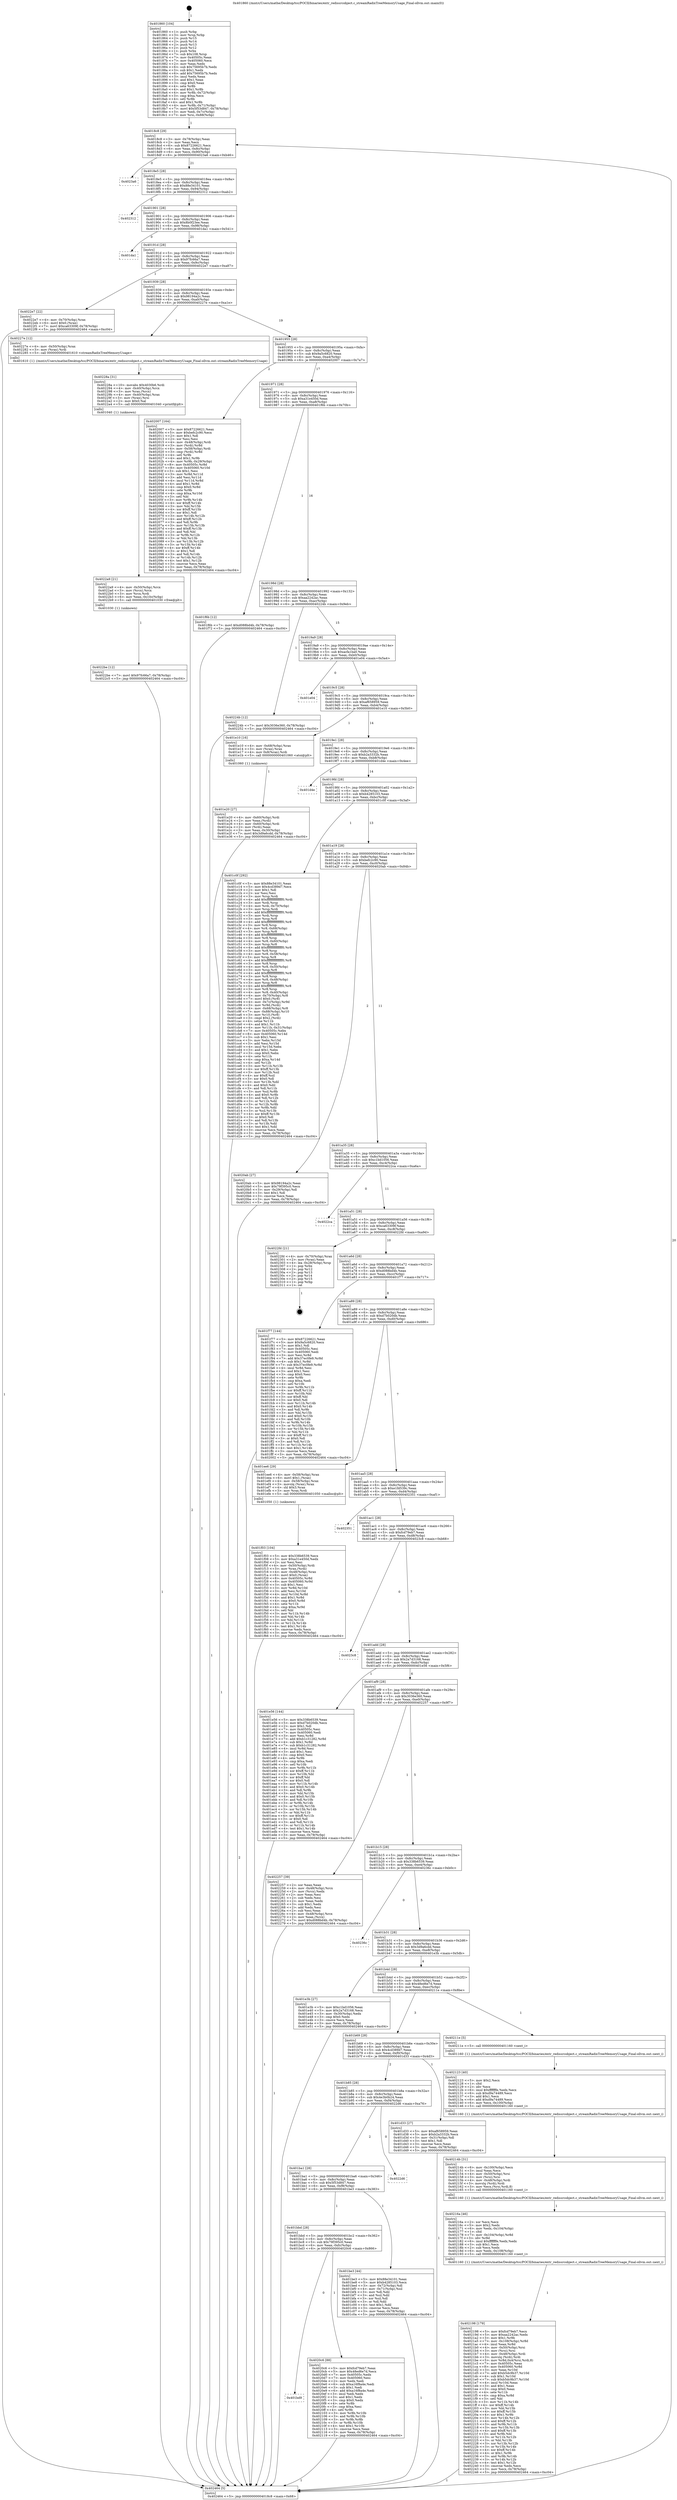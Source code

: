 digraph "0x401860" {
  label = "0x401860 (/mnt/c/Users/mathe/Desktop/tcc/POCII/binaries/extr_redissrcobject.c_streamRadixTreeMemoryUsage_Final-ollvm.out::main(0))"
  labelloc = "t"
  node[shape=record]

  Entry [label="",width=0.3,height=0.3,shape=circle,fillcolor=black,style=filled]
  "0x4018c8" [label="{
     0x4018c8 [29]\l
     | [instrs]\l
     &nbsp;&nbsp;0x4018c8 \<+3\>: mov -0x78(%rbp),%eax\l
     &nbsp;&nbsp;0x4018cb \<+2\>: mov %eax,%ecx\l
     &nbsp;&nbsp;0x4018cd \<+6\>: sub $0x87226621,%ecx\l
     &nbsp;&nbsp;0x4018d3 \<+6\>: mov %eax,-0x8c(%rbp)\l
     &nbsp;&nbsp;0x4018d9 \<+6\>: mov %ecx,-0x90(%rbp)\l
     &nbsp;&nbsp;0x4018df \<+6\>: je 00000000004023a6 \<main+0xb46\>\l
  }"]
  "0x4023a6" [label="{
     0x4023a6\l
  }", style=dashed]
  "0x4018e5" [label="{
     0x4018e5 [28]\l
     | [instrs]\l
     &nbsp;&nbsp;0x4018e5 \<+5\>: jmp 00000000004018ea \<main+0x8a\>\l
     &nbsp;&nbsp;0x4018ea \<+6\>: mov -0x8c(%rbp),%eax\l
     &nbsp;&nbsp;0x4018f0 \<+5\>: sub $0x88e34101,%eax\l
     &nbsp;&nbsp;0x4018f5 \<+6\>: mov %eax,-0x94(%rbp)\l
     &nbsp;&nbsp;0x4018fb \<+6\>: je 0000000000402312 \<main+0xab2\>\l
  }"]
  Exit [label="",width=0.3,height=0.3,shape=circle,fillcolor=black,style=filled,peripheries=2]
  "0x402312" [label="{
     0x402312\l
  }", style=dashed]
  "0x401901" [label="{
     0x401901 [28]\l
     | [instrs]\l
     &nbsp;&nbsp;0x401901 \<+5\>: jmp 0000000000401906 \<main+0xa6\>\l
     &nbsp;&nbsp;0x401906 \<+6\>: mov -0x8c(%rbp),%eax\l
     &nbsp;&nbsp;0x40190c \<+5\>: sub $0x8b0f23ee,%eax\l
     &nbsp;&nbsp;0x401911 \<+6\>: mov %eax,-0x98(%rbp)\l
     &nbsp;&nbsp;0x401917 \<+6\>: je 0000000000401da1 \<main+0x541\>\l
  }"]
  "0x4022be" [label="{
     0x4022be [12]\l
     | [instrs]\l
     &nbsp;&nbsp;0x4022be \<+7\>: movl $0x97fc66a7,-0x78(%rbp)\l
     &nbsp;&nbsp;0x4022c5 \<+5\>: jmp 0000000000402464 \<main+0xc04\>\l
  }"]
  "0x401da1" [label="{
     0x401da1\l
  }", style=dashed]
  "0x40191d" [label="{
     0x40191d [28]\l
     | [instrs]\l
     &nbsp;&nbsp;0x40191d \<+5\>: jmp 0000000000401922 \<main+0xc2\>\l
     &nbsp;&nbsp;0x401922 \<+6\>: mov -0x8c(%rbp),%eax\l
     &nbsp;&nbsp;0x401928 \<+5\>: sub $0x97fc66a7,%eax\l
     &nbsp;&nbsp;0x40192d \<+6\>: mov %eax,-0x9c(%rbp)\l
     &nbsp;&nbsp;0x401933 \<+6\>: je 00000000004022e7 \<main+0xa87\>\l
  }"]
  "0x4022a9" [label="{
     0x4022a9 [21]\l
     | [instrs]\l
     &nbsp;&nbsp;0x4022a9 \<+4\>: mov -0x50(%rbp),%rcx\l
     &nbsp;&nbsp;0x4022ad \<+3\>: mov (%rcx),%rcx\l
     &nbsp;&nbsp;0x4022b0 \<+3\>: mov %rcx,%rdi\l
     &nbsp;&nbsp;0x4022b3 \<+6\>: mov %eax,-0x10c(%rbp)\l
     &nbsp;&nbsp;0x4022b9 \<+5\>: call 0000000000401030 \<free@plt\>\l
     | [calls]\l
     &nbsp;&nbsp;0x401030 \{1\} (unknown)\l
  }"]
  "0x4022e7" [label="{
     0x4022e7 [22]\l
     | [instrs]\l
     &nbsp;&nbsp;0x4022e7 \<+4\>: mov -0x70(%rbp),%rax\l
     &nbsp;&nbsp;0x4022eb \<+6\>: movl $0x0,(%rax)\l
     &nbsp;&nbsp;0x4022f1 \<+7\>: movl $0xca63309f,-0x78(%rbp)\l
     &nbsp;&nbsp;0x4022f8 \<+5\>: jmp 0000000000402464 \<main+0xc04\>\l
  }"]
  "0x401939" [label="{
     0x401939 [28]\l
     | [instrs]\l
     &nbsp;&nbsp;0x401939 \<+5\>: jmp 000000000040193e \<main+0xde\>\l
     &nbsp;&nbsp;0x40193e \<+6\>: mov -0x8c(%rbp),%eax\l
     &nbsp;&nbsp;0x401944 \<+5\>: sub $0x98194a2c,%eax\l
     &nbsp;&nbsp;0x401949 \<+6\>: mov %eax,-0xa0(%rbp)\l
     &nbsp;&nbsp;0x40194f \<+6\>: je 000000000040227e \<main+0xa1e\>\l
  }"]
  "0x40228a" [label="{
     0x40228a [31]\l
     | [instrs]\l
     &nbsp;&nbsp;0x40228a \<+10\>: movabs $0x4030b6,%rdi\l
     &nbsp;&nbsp;0x402294 \<+4\>: mov -0x40(%rbp),%rcx\l
     &nbsp;&nbsp;0x402298 \<+3\>: mov %rax,(%rcx)\l
     &nbsp;&nbsp;0x40229b \<+4\>: mov -0x40(%rbp),%rax\l
     &nbsp;&nbsp;0x40229f \<+3\>: mov (%rax),%rsi\l
     &nbsp;&nbsp;0x4022a2 \<+2\>: mov $0x0,%al\l
     &nbsp;&nbsp;0x4022a4 \<+5\>: call 0000000000401040 \<printf@plt\>\l
     | [calls]\l
     &nbsp;&nbsp;0x401040 \{1\} (unknown)\l
  }"]
  "0x40227e" [label="{
     0x40227e [12]\l
     | [instrs]\l
     &nbsp;&nbsp;0x40227e \<+4\>: mov -0x50(%rbp),%rax\l
     &nbsp;&nbsp;0x402282 \<+3\>: mov (%rax),%rdi\l
     &nbsp;&nbsp;0x402285 \<+5\>: call 0000000000401610 \<streamRadixTreeMemoryUsage\>\l
     | [calls]\l
     &nbsp;&nbsp;0x401610 \{1\} (/mnt/c/Users/mathe/Desktop/tcc/POCII/binaries/extr_redissrcobject.c_streamRadixTreeMemoryUsage_Final-ollvm.out::streamRadixTreeMemoryUsage)\l
  }"]
  "0x401955" [label="{
     0x401955 [28]\l
     | [instrs]\l
     &nbsp;&nbsp;0x401955 \<+5\>: jmp 000000000040195a \<main+0xfa\>\l
     &nbsp;&nbsp;0x40195a \<+6\>: mov -0x8c(%rbp),%eax\l
     &nbsp;&nbsp;0x401960 \<+5\>: sub $0x9a5c6820,%eax\l
     &nbsp;&nbsp;0x401965 \<+6\>: mov %eax,-0xa4(%rbp)\l
     &nbsp;&nbsp;0x40196b \<+6\>: je 0000000000402007 \<main+0x7a7\>\l
  }"]
  "0x402198" [label="{
     0x402198 [179]\l
     | [instrs]\l
     &nbsp;&nbsp;0x402198 \<+5\>: mov $0xfcd79eb7,%ecx\l
     &nbsp;&nbsp;0x40219d \<+5\>: mov $0xaa2242ac,%edx\l
     &nbsp;&nbsp;0x4021a2 \<+3\>: mov $0x1,%r9b\l
     &nbsp;&nbsp;0x4021a5 \<+7\>: mov -0x108(%rbp),%r8d\l
     &nbsp;&nbsp;0x4021ac \<+4\>: imul %eax,%r8d\l
     &nbsp;&nbsp;0x4021b0 \<+4\>: mov -0x50(%rbp),%rsi\l
     &nbsp;&nbsp;0x4021b4 \<+3\>: mov (%rsi),%rsi\l
     &nbsp;&nbsp;0x4021b7 \<+4\>: mov -0x48(%rbp),%rdi\l
     &nbsp;&nbsp;0x4021bb \<+3\>: movslq (%rdi),%rdi\l
     &nbsp;&nbsp;0x4021be \<+5\>: mov %r8d,0x4(%rsi,%rdi,8)\l
     &nbsp;&nbsp;0x4021c3 \<+7\>: mov 0x40505c,%eax\l
     &nbsp;&nbsp;0x4021ca \<+8\>: mov 0x405060,%r8d\l
     &nbsp;&nbsp;0x4021d2 \<+3\>: mov %eax,%r10d\l
     &nbsp;&nbsp;0x4021d5 \<+7\>: add $0xb5dc9b37,%r10d\l
     &nbsp;&nbsp;0x4021dc \<+4\>: sub $0x1,%r10d\l
     &nbsp;&nbsp;0x4021e0 \<+7\>: sub $0xb5dc9b37,%r10d\l
     &nbsp;&nbsp;0x4021e7 \<+4\>: imul %r10d,%eax\l
     &nbsp;&nbsp;0x4021eb \<+3\>: and $0x1,%eax\l
     &nbsp;&nbsp;0x4021ee \<+3\>: cmp $0x0,%eax\l
     &nbsp;&nbsp;0x4021f1 \<+4\>: sete %r11b\l
     &nbsp;&nbsp;0x4021f5 \<+4\>: cmp $0xa,%r8d\l
     &nbsp;&nbsp;0x4021f9 \<+3\>: setl %bl\l
     &nbsp;&nbsp;0x4021fc \<+3\>: mov %r11b,%r14b\l
     &nbsp;&nbsp;0x4021ff \<+4\>: xor $0xff,%r14b\l
     &nbsp;&nbsp;0x402203 \<+3\>: mov %bl,%r15b\l
     &nbsp;&nbsp;0x402206 \<+4\>: xor $0xff,%r15b\l
     &nbsp;&nbsp;0x40220a \<+4\>: xor $0x1,%r9b\l
     &nbsp;&nbsp;0x40220e \<+3\>: mov %r14b,%r12b\l
     &nbsp;&nbsp;0x402211 \<+4\>: and $0xff,%r12b\l
     &nbsp;&nbsp;0x402215 \<+3\>: and %r9b,%r11b\l
     &nbsp;&nbsp;0x402218 \<+3\>: mov %r15b,%r13b\l
     &nbsp;&nbsp;0x40221b \<+4\>: and $0xff,%r13b\l
     &nbsp;&nbsp;0x40221f \<+3\>: and %r9b,%bl\l
     &nbsp;&nbsp;0x402222 \<+3\>: or %r11b,%r12b\l
     &nbsp;&nbsp;0x402225 \<+3\>: or %bl,%r13b\l
     &nbsp;&nbsp;0x402228 \<+3\>: xor %r13b,%r12b\l
     &nbsp;&nbsp;0x40222b \<+3\>: or %r15b,%r14b\l
     &nbsp;&nbsp;0x40222e \<+4\>: xor $0xff,%r14b\l
     &nbsp;&nbsp;0x402232 \<+4\>: or $0x1,%r9b\l
     &nbsp;&nbsp;0x402236 \<+3\>: and %r9b,%r14b\l
     &nbsp;&nbsp;0x402239 \<+3\>: or %r14b,%r12b\l
     &nbsp;&nbsp;0x40223c \<+4\>: test $0x1,%r12b\l
     &nbsp;&nbsp;0x402240 \<+3\>: cmovne %edx,%ecx\l
     &nbsp;&nbsp;0x402243 \<+3\>: mov %ecx,-0x78(%rbp)\l
     &nbsp;&nbsp;0x402246 \<+5\>: jmp 0000000000402464 \<main+0xc04\>\l
  }"]
  "0x402007" [label="{
     0x402007 [164]\l
     | [instrs]\l
     &nbsp;&nbsp;0x402007 \<+5\>: mov $0x87226621,%eax\l
     &nbsp;&nbsp;0x40200c \<+5\>: mov $0xbefc2c90,%ecx\l
     &nbsp;&nbsp;0x402011 \<+2\>: mov $0x1,%dl\l
     &nbsp;&nbsp;0x402013 \<+2\>: xor %esi,%esi\l
     &nbsp;&nbsp;0x402015 \<+4\>: mov -0x48(%rbp),%rdi\l
     &nbsp;&nbsp;0x402019 \<+3\>: mov (%rdi),%r8d\l
     &nbsp;&nbsp;0x40201c \<+4\>: mov -0x58(%rbp),%rdi\l
     &nbsp;&nbsp;0x402020 \<+3\>: cmp (%rdi),%r8d\l
     &nbsp;&nbsp;0x402023 \<+4\>: setl %r9b\l
     &nbsp;&nbsp;0x402027 \<+4\>: and $0x1,%r9b\l
     &nbsp;&nbsp;0x40202b \<+4\>: mov %r9b,-0x29(%rbp)\l
     &nbsp;&nbsp;0x40202f \<+8\>: mov 0x40505c,%r8d\l
     &nbsp;&nbsp;0x402037 \<+8\>: mov 0x405060,%r10d\l
     &nbsp;&nbsp;0x40203f \<+3\>: sub $0x1,%esi\l
     &nbsp;&nbsp;0x402042 \<+3\>: mov %r8d,%r11d\l
     &nbsp;&nbsp;0x402045 \<+3\>: add %esi,%r11d\l
     &nbsp;&nbsp;0x402048 \<+4\>: imul %r11d,%r8d\l
     &nbsp;&nbsp;0x40204c \<+4\>: and $0x1,%r8d\l
     &nbsp;&nbsp;0x402050 \<+4\>: cmp $0x0,%r8d\l
     &nbsp;&nbsp;0x402054 \<+4\>: sete %r9b\l
     &nbsp;&nbsp;0x402058 \<+4\>: cmp $0xa,%r10d\l
     &nbsp;&nbsp;0x40205c \<+3\>: setl %bl\l
     &nbsp;&nbsp;0x40205f \<+3\>: mov %r9b,%r14b\l
     &nbsp;&nbsp;0x402062 \<+4\>: xor $0xff,%r14b\l
     &nbsp;&nbsp;0x402066 \<+3\>: mov %bl,%r15b\l
     &nbsp;&nbsp;0x402069 \<+4\>: xor $0xff,%r15b\l
     &nbsp;&nbsp;0x40206d \<+3\>: xor $0x1,%dl\l
     &nbsp;&nbsp;0x402070 \<+3\>: mov %r14b,%r12b\l
     &nbsp;&nbsp;0x402073 \<+4\>: and $0xff,%r12b\l
     &nbsp;&nbsp;0x402077 \<+3\>: and %dl,%r9b\l
     &nbsp;&nbsp;0x40207a \<+3\>: mov %r15b,%r13b\l
     &nbsp;&nbsp;0x40207d \<+4\>: and $0xff,%r13b\l
     &nbsp;&nbsp;0x402081 \<+2\>: and %dl,%bl\l
     &nbsp;&nbsp;0x402083 \<+3\>: or %r9b,%r12b\l
     &nbsp;&nbsp;0x402086 \<+3\>: or %bl,%r13b\l
     &nbsp;&nbsp;0x402089 \<+3\>: xor %r13b,%r12b\l
     &nbsp;&nbsp;0x40208c \<+3\>: or %r15b,%r14b\l
     &nbsp;&nbsp;0x40208f \<+4\>: xor $0xff,%r14b\l
     &nbsp;&nbsp;0x402093 \<+3\>: or $0x1,%dl\l
     &nbsp;&nbsp;0x402096 \<+3\>: and %dl,%r14b\l
     &nbsp;&nbsp;0x402099 \<+3\>: or %r14b,%r12b\l
     &nbsp;&nbsp;0x40209c \<+4\>: test $0x1,%r12b\l
     &nbsp;&nbsp;0x4020a0 \<+3\>: cmovne %ecx,%eax\l
     &nbsp;&nbsp;0x4020a3 \<+3\>: mov %eax,-0x78(%rbp)\l
     &nbsp;&nbsp;0x4020a6 \<+5\>: jmp 0000000000402464 \<main+0xc04\>\l
  }"]
  "0x401971" [label="{
     0x401971 [28]\l
     | [instrs]\l
     &nbsp;&nbsp;0x401971 \<+5\>: jmp 0000000000401976 \<main+0x116\>\l
     &nbsp;&nbsp;0x401976 \<+6\>: mov -0x8c(%rbp),%eax\l
     &nbsp;&nbsp;0x40197c \<+5\>: sub $0xa31e450d,%eax\l
     &nbsp;&nbsp;0x401981 \<+6\>: mov %eax,-0xa8(%rbp)\l
     &nbsp;&nbsp;0x401987 \<+6\>: je 0000000000401f6b \<main+0x70b\>\l
  }"]
  "0x40216a" [label="{
     0x40216a [46]\l
     | [instrs]\l
     &nbsp;&nbsp;0x40216a \<+2\>: xor %ecx,%ecx\l
     &nbsp;&nbsp;0x40216c \<+5\>: mov $0x2,%edx\l
     &nbsp;&nbsp;0x402171 \<+6\>: mov %edx,-0x104(%rbp)\l
     &nbsp;&nbsp;0x402177 \<+1\>: cltd\l
     &nbsp;&nbsp;0x402178 \<+7\>: mov -0x104(%rbp),%r8d\l
     &nbsp;&nbsp;0x40217f \<+3\>: idiv %r8d\l
     &nbsp;&nbsp;0x402182 \<+6\>: imul $0xfffffffe,%edx,%edx\l
     &nbsp;&nbsp;0x402188 \<+3\>: sub $0x1,%ecx\l
     &nbsp;&nbsp;0x40218b \<+2\>: sub %ecx,%edx\l
     &nbsp;&nbsp;0x40218d \<+6\>: mov %edx,-0x108(%rbp)\l
     &nbsp;&nbsp;0x402193 \<+5\>: call 0000000000401160 \<next_i\>\l
     | [calls]\l
     &nbsp;&nbsp;0x401160 \{1\} (/mnt/c/Users/mathe/Desktop/tcc/POCII/binaries/extr_redissrcobject.c_streamRadixTreeMemoryUsage_Final-ollvm.out::next_i)\l
  }"]
  "0x401f6b" [label="{
     0x401f6b [12]\l
     | [instrs]\l
     &nbsp;&nbsp;0x401f6b \<+7\>: movl $0xd088bd4b,-0x78(%rbp)\l
     &nbsp;&nbsp;0x401f72 \<+5\>: jmp 0000000000402464 \<main+0xc04\>\l
  }"]
  "0x40198d" [label="{
     0x40198d [28]\l
     | [instrs]\l
     &nbsp;&nbsp;0x40198d \<+5\>: jmp 0000000000401992 \<main+0x132\>\l
     &nbsp;&nbsp;0x401992 \<+6\>: mov -0x8c(%rbp),%eax\l
     &nbsp;&nbsp;0x401998 \<+5\>: sub $0xaa2242ac,%eax\l
     &nbsp;&nbsp;0x40199d \<+6\>: mov %eax,-0xac(%rbp)\l
     &nbsp;&nbsp;0x4019a3 \<+6\>: je 000000000040224b \<main+0x9eb\>\l
  }"]
  "0x40214b" [label="{
     0x40214b [31]\l
     | [instrs]\l
     &nbsp;&nbsp;0x40214b \<+6\>: mov -0x100(%rbp),%ecx\l
     &nbsp;&nbsp;0x402151 \<+3\>: imul %eax,%ecx\l
     &nbsp;&nbsp;0x402154 \<+4\>: mov -0x50(%rbp),%rsi\l
     &nbsp;&nbsp;0x402158 \<+3\>: mov (%rsi),%rsi\l
     &nbsp;&nbsp;0x40215b \<+4\>: mov -0x48(%rbp),%rdi\l
     &nbsp;&nbsp;0x40215f \<+3\>: movslq (%rdi),%rdi\l
     &nbsp;&nbsp;0x402162 \<+3\>: mov %ecx,(%rsi,%rdi,8)\l
     &nbsp;&nbsp;0x402165 \<+5\>: call 0000000000401160 \<next_i\>\l
     | [calls]\l
     &nbsp;&nbsp;0x401160 \{1\} (/mnt/c/Users/mathe/Desktop/tcc/POCII/binaries/extr_redissrcobject.c_streamRadixTreeMemoryUsage_Final-ollvm.out::next_i)\l
  }"]
  "0x40224b" [label="{
     0x40224b [12]\l
     | [instrs]\l
     &nbsp;&nbsp;0x40224b \<+7\>: movl $0x3036e360,-0x78(%rbp)\l
     &nbsp;&nbsp;0x402252 \<+5\>: jmp 0000000000402464 \<main+0xc04\>\l
  }"]
  "0x4019a9" [label="{
     0x4019a9 [28]\l
     | [instrs]\l
     &nbsp;&nbsp;0x4019a9 \<+5\>: jmp 00000000004019ae \<main+0x14e\>\l
     &nbsp;&nbsp;0x4019ae \<+6\>: mov -0x8c(%rbp),%eax\l
     &nbsp;&nbsp;0x4019b4 \<+5\>: sub $0xacfa1ba0,%eax\l
     &nbsp;&nbsp;0x4019b9 \<+6\>: mov %eax,-0xb0(%rbp)\l
     &nbsp;&nbsp;0x4019bf \<+6\>: je 0000000000401e04 \<main+0x5a4\>\l
  }"]
  "0x402123" [label="{
     0x402123 [40]\l
     | [instrs]\l
     &nbsp;&nbsp;0x402123 \<+5\>: mov $0x2,%ecx\l
     &nbsp;&nbsp;0x402128 \<+1\>: cltd\l
     &nbsp;&nbsp;0x402129 \<+2\>: idiv %ecx\l
     &nbsp;&nbsp;0x40212b \<+6\>: imul $0xfffffffe,%edx,%ecx\l
     &nbsp;&nbsp;0x402131 \<+6\>: sub $0xd9a74489,%ecx\l
     &nbsp;&nbsp;0x402137 \<+3\>: add $0x1,%ecx\l
     &nbsp;&nbsp;0x40213a \<+6\>: add $0xd9a74489,%ecx\l
     &nbsp;&nbsp;0x402140 \<+6\>: mov %ecx,-0x100(%rbp)\l
     &nbsp;&nbsp;0x402146 \<+5\>: call 0000000000401160 \<next_i\>\l
     | [calls]\l
     &nbsp;&nbsp;0x401160 \{1\} (/mnt/c/Users/mathe/Desktop/tcc/POCII/binaries/extr_redissrcobject.c_streamRadixTreeMemoryUsage_Final-ollvm.out::next_i)\l
  }"]
  "0x401e04" [label="{
     0x401e04\l
  }", style=dashed]
  "0x4019c5" [label="{
     0x4019c5 [28]\l
     | [instrs]\l
     &nbsp;&nbsp;0x4019c5 \<+5\>: jmp 00000000004019ca \<main+0x16a\>\l
     &nbsp;&nbsp;0x4019ca \<+6\>: mov -0x8c(%rbp),%eax\l
     &nbsp;&nbsp;0x4019d0 \<+5\>: sub $0xaf658959,%eax\l
     &nbsp;&nbsp;0x4019d5 \<+6\>: mov %eax,-0xb4(%rbp)\l
     &nbsp;&nbsp;0x4019db \<+6\>: je 0000000000401e10 \<main+0x5b0\>\l
  }"]
  "0x401bd9" [label="{
     0x401bd9\l
  }", style=dashed]
  "0x401e10" [label="{
     0x401e10 [16]\l
     | [instrs]\l
     &nbsp;&nbsp;0x401e10 \<+4\>: mov -0x68(%rbp),%rax\l
     &nbsp;&nbsp;0x401e14 \<+3\>: mov (%rax),%rax\l
     &nbsp;&nbsp;0x401e17 \<+4\>: mov 0x8(%rax),%rdi\l
     &nbsp;&nbsp;0x401e1b \<+5\>: call 0000000000401060 \<atoi@plt\>\l
     | [calls]\l
     &nbsp;&nbsp;0x401060 \{1\} (unknown)\l
  }"]
  "0x4019e1" [label="{
     0x4019e1 [28]\l
     | [instrs]\l
     &nbsp;&nbsp;0x4019e1 \<+5\>: jmp 00000000004019e6 \<main+0x186\>\l
     &nbsp;&nbsp;0x4019e6 \<+6\>: mov -0x8c(%rbp),%eax\l
     &nbsp;&nbsp;0x4019ec \<+5\>: sub $0xb2a3332b,%eax\l
     &nbsp;&nbsp;0x4019f1 \<+6\>: mov %eax,-0xb8(%rbp)\l
     &nbsp;&nbsp;0x4019f7 \<+6\>: je 0000000000401d4e \<main+0x4ee\>\l
  }"]
  "0x4020c6" [label="{
     0x4020c6 [88]\l
     | [instrs]\l
     &nbsp;&nbsp;0x4020c6 \<+5\>: mov $0xfcd79eb7,%eax\l
     &nbsp;&nbsp;0x4020cb \<+5\>: mov $0x48ed6e7d,%ecx\l
     &nbsp;&nbsp;0x4020d0 \<+7\>: mov 0x40505c,%edx\l
     &nbsp;&nbsp;0x4020d7 \<+7\>: mov 0x405060,%esi\l
     &nbsp;&nbsp;0x4020de \<+2\>: mov %edx,%edi\l
     &nbsp;&nbsp;0x4020e0 \<+6\>: sub $0xa16f8a4e,%edi\l
     &nbsp;&nbsp;0x4020e6 \<+3\>: sub $0x1,%edi\l
     &nbsp;&nbsp;0x4020e9 \<+6\>: add $0xa16f8a4e,%edi\l
     &nbsp;&nbsp;0x4020ef \<+3\>: imul %edi,%edx\l
     &nbsp;&nbsp;0x4020f2 \<+3\>: and $0x1,%edx\l
     &nbsp;&nbsp;0x4020f5 \<+3\>: cmp $0x0,%edx\l
     &nbsp;&nbsp;0x4020f8 \<+4\>: sete %r8b\l
     &nbsp;&nbsp;0x4020fc \<+3\>: cmp $0xa,%esi\l
     &nbsp;&nbsp;0x4020ff \<+4\>: setl %r9b\l
     &nbsp;&nbsp;0x402103 \<+3\>: mov %r8b,%r10b\l
     &nbsp;&nbsp;0x402106 \<+3\>: and %r9b,%r10b\l
     &nbsp;&nbsp;0x402109 \<+3\>: xor %r9b,%r8b\l
     &nbsp;&nbsp;0x40210c \<+3\>: or %r8b,%r10b\l
     &nbsp;&nbsp;0x40210f \<+4\>: test $0x1,%r10b\l
     &nbsp;&nbsp;0x402113 \<+3\>: cmovne %ecx,%eax\l
     &nbsp;&nbsp;0x402116 \<+3\>: mov %eax,-0x78(%rbp)\l
     &nbsp;&nbsp;0x402119 \<+5\>: jmp 0000000000402464 \<main+0xc04\>\l
  }"]
  "0x401d4e" [label="{
     0x401d4e\l
  }", style=dashed]
  "0x4019fd" [label="{
     0x4019fd [28]\l
     | [instrs]\l
     &nbsp;&nbsp;0x4019fd \<+5\>: jmp 0000000000401a02 \<main+0x1a2\>\l
     &nbsp;&nbsp;0x401a02 \<+6\>: mov -0x8c(%rbp),%eax\l
     &nbsp;&nbsp;0x401a08 \<+5\>: sub $0xb4285103,%eax\l
     &nbsp;&nbsp;0x401a0d \<+6\>: mov %eax,-0xbc(%rbp)\l
     &nbsp;&nbsp;0x401a13 \<+6\>: je 0000000000401c0f \<main+0x3af\>\l
  }"]
  "0x401f03" [label="{
     0x401f03 [104]\l
     | [instrs]\l
     &nbsp;&nbsp;0x401f03 \<+5\>: mov $0x338b6539,%ecx\l
     &nbsp;&nbsp;0x401f08 \<+5\>: mov $0xa31e450d,%edx\l
     &nbsp;&nbsp;0x401f0d \<+2\>: xor %esi,%esi\l
     &nbsp;&nbsp;0x401f0f \<+4\>: mov -0x50(%rbp),%rdi\l
     &nbsp;&nbsp;0x401f13 \<+3\>: mov %rax,(%rdi)\l
     &nbsp;&nbsp;0x401f16 \<+4\>: mov -0x48(%rbp),%rax\l
     &nbsp;&nbsp;0x401f1a \<+6\>: movl $0x0,(%rax)\l
     &nbsp;&nbsp;0x401f20 \<+8\>: mov 0x40505c,%r8d\l
     &nbsp;&nbsp;0x401f28 \<+8\>: mov 0x405060,%r9d\l
     &nbsp;&nbsp;0x401f30 \<+3\>: sub $0x1,%esi\l
     &nbsp;&nbsp;0x401f33 \<+3\>: mov %r8d,%r10d\l
     &nbsp;&nbsp;0x401f36 \<+3\>: add %esi,%r10d\l
     &nbsp;&nbsp;0x401f39 \<+4\>: imul %r10d,%r8d\l
     &nbsp;&nbsp;0x401f3d \<+4\>: and $0x1,%r8d\l
     &nbsp;&nbsp;0x401f41 \<+4\>: cmp $0x0,%r8d\l
     &nbsp;&nbsp;0x401f45 \<+4\>: sete %r11b\l
     &nbsp;&nbsp;0x401f49 \<+4\>: cmp $0xa,%r9d\l
     &nbsp;&nbsp;0x401f4d \<+3\>: setl %bl\l
     &nbsp;&nbsp;0x401f50 \<+3\>: mov %r11b,%r14b\l
     &nbsp;&nbsp;0x401f53 \<+3\>: and %bl,%r14b\l
     &nbsp;&nbsp;0x401f56 \<+3\>: xor %bl,%r11b\l
     &nbsp;&nbsp;0x401f59 \<+3\>: or %r11b,%r14b\l
     &nbsp;&nbsp;0x401f5c \<+4\>: test $0x1,%r14b\l
     &nbsp;&nbsp;0x401f60 \<+3\>: cmovne %edx,%ecx\l
     &nbsp;&nbsp;0x401f63 \<+3\>: mov %ecx,-0x78(%rbp)\l
     &nbsp;&nbsp;0x401f66 \<+5\>: jmp 0000000000402464 \<main+0xc04\>\l
  }"]
  "0x401c0f" [label="{
     0x401c0f [292]\l
     | [instrs]\l
     &nbsp;&nbsp;0x401c0f \<+5\>: mov $0x88e34101,%eax\l
     &nbsp;&nbsp;0x401c14 \<+5\>: mov $0x4cd389d7,%ecx\l
     &nbsp;&nbsp;0x401c19 \<+2\>: mov $0x1,%dl\l
     &nbsp;&nbsp;0x401c1b \<+2\>: xor %esi,%esi\l
     &nbsp;&nbsp;0x401c1d \<+3\>: mov %rsp,%rdi\l
     &nbsp;&nbsp;0x401c20 \<+4\>: add $0xfffffffffffffff0,%rdi\l
     &nbsp;&nbsp;0x401c24 \<+3\>: mov %rdi,%rsp\l
     &nbsp;&nbsp;0x401c27 \<+4\>: mov %rdi,-0x70(%rbp)\l
     &nbsp;&nbsp;0x401c2b \<+3\>: mov %rsp,%rdi\l
     &nbsp;&nbsp;0x401c2e \<+4\>: add $0xfffffffffffffff0,%rdi\l
     &nbsp;&nbsp;0x401c32 \<+3\>: mov %rdi,%rsp\l
     &nbsp;&nbsp;0x401c35 \<+3\>: mov %rsp,%r8\l
     &nbsp;&nbsp;0x401c38 \<+4\>: add $0xfffffffffffffff0,%r8\l
     &nbsp;&nbsp;0x401c3c \<+3\>: mov %r8,%rsp\l
     &nbsp;&nbsp;0x401c3f \<+4\>: mov %r8,-0x68(%rbp)\l
     &nbsp;&nbsp;0x401c43 \<+3\>: mov %rsp,%r8\l
     &nbsp;&nbsp;0x401c46 \<+4\>: add $0xfffffffffffffff0,%r8\l
     &nbsp;&nbsp;0x401c4a \<+3\>: mov %r8,%rsp\l
     &nbsp;&nbsp;0x401c4d \<+4\>: mov %r8,-0x60(%rbp)\l
     &nbsp;&nbsp;0x401c51 \<+3\>: mov %rsp,%r8\l
     &nbsp;&nbsp;0x401c54 \<+4\>: add $0xfffffffffffffff0,%r8\l
     &nbsp;&nbsp;0x401c58 \<+3\>: mov %r8,%rsp\l
     &nbsp;&nbsp;0x401c5b \<+4\>: mov %r8,-0x58(%rbp)\l
     &nbsp;&nbsp;0x401c5f \<+3\>: mov %rsp,%r8\l
     &nbsp;&nbsp;0x401c62 \<+4\>: add $0xfffffffffffffff0,%r8\l
     &nbsp;&nbsp;0x401c66 \<+3\>: mov %r8,%rsp\l
     &nbsp;&nbsp;0x401c69 \<+4\>: mov %r8,-0x50(%rbp)\l
     &nbsp;&nbsp;0x401c6d \<+3\>: mov %rsp,%r8\l
     &nbsp;&nbsp;0x401c70 \<+4\>: add $0xfffffffffffffff0,%r8\l
     &nbsp;&nbsp;0x401c74 \<+3\>: mov %r8,%rsp\l
     &nbsp;&nbsp;0x401c77 \<+4\>: mov %r8,-0x48(%rbp)\l
     &nbsp;&nbsp;0x401c7b \<+3\>: mov %rsp,%r8\l
     &nbsp;&nbsp;0x401c7e \<+4\>: add $0xfffffffffffffff0,%r8\l
     &nbsp;&nbsp;0x401c82 \<+3\>: mov %r8,%rsp\l
     &nbsp;&nbsp;0x401c85 \<+4\>: mov %r8,-0x40(%rbp)\l
     &nbsp;&nbsp;0x401c89 \<+4\>: mov -0x70(%rbp),%r8\l
     &nbsp;&nbsp;0x401c8d \<+7\>: movl $0x0,(%r8)\l
     &nbsp;&nbsp;0x401c94 \<+4\>: mov -0x7c(%rbp),%r9d\l
     &nbsp;&nbsp;0x401c98 \<+3\>: mov %r9d,(%rdi)\l
     &nbsp;&nbsp;0x401c9b \<+4\>: mov -0x68(%rbp),%r8\l
     &nbsp;&nbsp;0x401c9f \<+7\>: mov -0x88(%rbp),%r10\l
     &nbsp;&nbsp;0x401ca6 \<+3\>: mov %r10,(%r8)\l
     &nbsp;&nbsp;0x401ca9 \<+3\>: cmpl $0x2,(%rdi)\l
     &nbsp;&nbsp;0x401cac \<+4\>: setne %r11b\l
     &nbsp;&nbsp;0x401cb0 \<+4\>: and $0x1,%r11b\l
     &nbsp;&nbsp;0x401cb4 \<+4\>: mov %r11b,-0x31(%rbp)\l
     &nbsp;&nbsp;0x401cb8 \<+7\>: mov 0x40505c,%ebx\l
     &nbsp;&nbsp;0x401cbf \<+8\>: mov 0x405060,%r14d\l
     &nbsp;&nbsp;0x401cc7 \<+3\>: sub $0x1,%esi\l
     &nbsp;&nbsp;0x401cca \<+3\>: mov %ebx,%r15d\l
     &nbsp;&nbsp;0x401ccd \<+3\>: add %esi,%r15d\l
     &nbsp;&nbsp;0x401cd0 \<+4\>: imul %r15d,%ebx\l
     &nbsp;&nbsp;0x401cd4 \<+3\>: and $0x1,%ebx\l
     &nbsp;&nbsp;0x401cd7 \<+3\>: cmp $0x0,%ebx\l
     &nbsp;&nbsp;0x401cda \<+4\>: sete %r11b\l
     &nbsp;&nbsp;0x401cde \<+4\>: cmp $0xa,%r14d\l
     &nbsp;&nbsp;0x401ce2 \<+4\>: setl %r12b\l
     &nbsp;&nbsp;0x401ce6 \<+3\>: mov %r11b,%r13b\l
     &nbsp;&nbsp;0x401ce9 \<+4\>: xor $0xff,%r13b\l
     &nbsp;&nbsp;0x401ced \<+3\>: mov %r12b,%sil\l
     &nbsp;&nbsp;0x401cf0 \<+4\>: xor $0xff,%sil\l
     &nbsp;&nbsp;0x401cf4 \<+3\>: xor $0x0,%dl\l
     &nbsp;&nbsp;0x401cf7 \<+3\>: mov %r13b,%dil\l
     &nbsp;&nbsp;0x401cfa \<+4\>: and $0x0,%dil\l
     &nbsp;&nbsp;0x401cfe \<+3\>: and %dl,%r11b\l
     &nbsp;&nbsp;0x401d01 \<+3\>: mov %sil,%r8b\l
     &nbsp;&nbsp;0x401d04 \<+4\>: and $0x0,%r8b\l
     &nbsp;&nbsp;0x401d08 \<+3\>: and %dl,%r12b\l
     &nbsp;&nbsp;0x401d0b \<+3\>: or %r11b,%dil\l
     &nbsp;&nbsp;0x401d0e \<+3\>: or %r12b,%r8b\l
     &nbsp;&nbsp;0x401d11 \<+3\>: xor %r8b,%dil\l
     &nbsp;&nbsp;0x401d14 \<+3\>: or %sil,%r13b\l
     &nbsp;&nbsp;0x401d17 \<+4\>: xor $0xff,%r13b\l
     &nbsp;&nbsp;0x401d1b \<+3\>: or $0x0,%dl\l
     &nbsp;&nbsp;0x401d1e \<+3\>: and %dl,%r13b\l
     &nbsp;&nbsp;0x401d21 \<+3\>: or %r13b,%dil\l
     &nbsp;&nbsp;0x401d24 \<+4\>: test $0x1,%dil\l
     &nbsp;&nbsp;0x401d28 \<+3\>: cmovne %ecx,%eax\l
     &nbsp;&nbsp;0x401d2b \<+3\>: mov %eax,-0x78(%rbp)\l
     &nbsp;&nbsp;0x401d2e \<+5\>: jmp 0000000000402464 \<main+0xc04\>\l
  }"]
  "0x401a19" [label="{
     0x401a19 [28]\l
     | [instrs]\l
     &nbsp;&nbsp;0x401a19 \<+5\>: jmp 0000000000401a1e \<main+0x1be\>\l
     &nbsp;&nbsp;0x401a1e \<+6\>: mov -0x8c(%rbp),%eax\l
     &nbsp;&nbsp;0x401a24 \<+5\>: sub $0xbefc2c90,%eax\l
     &nbsp;&nbsp;0x401a29 \<+6\>: mov %eax,-0xc0(%rbp)\l
     &nbsp;&nbsp;0x401a2f \<+6\>: je 00000000004020ab \<main+0x84b\>\l
  }"]
  "0x401e20" [label="{
     0x401e20 [27]\l
     | [instrs]\l
     &nbsp;&nbsp;0x401e20 \<+4\>: mov -0x60(%rbp),%rdi\l
     &nbsp;&nbsp;0x401e24 \<+2\>: mov %eax,(%rdi)\l
     &nbsp;&nbsp;0x401e26 \<+4\>: mov -0x60(%rbp),%rdi\l
     &nbsp;&nbsp;0x401e2a \<+2\>: mov (%rdi),%eax\l
     &nbsp;&nbsp;0x401e2c \<+3\>: mov %eax,-0x30(%rbp)\l
     &nbsp;&nbsp;0x401e2f \<+7\>: movl $0x3d9a6cdd,-0x78(%rbp)\l
     &nbsp;&nbsp;0x401e36 \<+5\>: jmp 0000000000402464 \<main+0xc04\>\l
  }"]
  "0x4020ab" [label="{
     0x4020ab [27]\l
     | [instrs]\l
     &nbsp;&nbsp;0x4020ab \<+5\>: mov $0x98194a2c,%eax\l
     &nbsp;&nbsp;0x4020b0 \<+5\>: mov $0x79f395c0,%ecx\l
     &nbsp;&nbsp;0x4020b5 \<+3\>: mov -0x29(%rbp),%dl\l
     &nbsp;&nbsp;0x4020b8 \<+3\>: test $0x1,%dl\l
     &nbsp;&nbsp;0x4020bb \<+3\>: cmovne %ecx,%eax\l
     &nbsp;&nbsp;0x4020be \<+3\>: mov %eax,-0x78(%rbp)\l
     &nbsp;&nbsp;0x4020c1 \<+5\>: jmp 0000000000402464 \<main+0xc04\>\l
  }"]
  "0x401a35" [label="{
     0x401a35 [28]\l
     | [instrs]\l
     &nbsp;&nbsp;0x401a35 \<+5\>: jmp 0000000000401a3a \<main+0x1da\>\l
     &nbsp;&nbsp;0x401a3a \<+6\>: mov -0x8c(%rbp),%eax\l
     &nbsp;&nbsp;0x401a40 \<+5\>: sub $0xc1bd1056,%eax\l
     &nbsp;&nbsp;0x401a45 \<+6\>: mov %eax,-0xc4(%rbp)\l
     &nbsp;&nbsp;0x401a4b \<+6\>: je 00000000004022ca \<main+0xa6a\>\l
  }"]
  "0x401860" [label="{
     0x401860 [104]\l
     | [instrs]\l
     &nbsp;&nbsp;0x401860 \<+1\>: push %rbp\l
     &nbsp;&nbsp;0x401861 \<+3\>: mov %rsp,%rbp\l
     &nbsp;&nbsp;0x401864 \<+2\>: push %r15\l
     &nbsp;&nbsp;0x401866 \<+2\>: push %r14\l
     &nbsp;&nbsp;0x401868 \<+2\>: push %r13\l
     &nbsp;&nbsp;0x40186a \<+2\>: push %r12\l
     &nbsp;&nbsp;0x40186c \<+1\>: push %rbx\l
     &nbsp;&nbsp;0x40186d \<+7\>: sub $0x108,%rsp\l
     &nbsp;&nbsp;0x401874 \<+7\>: mov 0x40505c,%eax\l
     &nbsp;&nbsp;0x40187b \<+7\>: mov 0x405060,%ecx\l
     &nbsp;&nbsp;0x401882 \<+2\>: mov %eax,%edx\l
     &nbsp;&nbsp;0x401884 \<+6\>: sub $0x75695b7b,%edx\l
     &nbsp;&nbsp;0x40188a \<+3\>: sub $0x1,%edx\l
     &nbsp;&nbsp;0x40188d \<+6\>: add $0x75695b7b,%edx\l
     &nbsp;&nbsp;0x401893 \<+3\>: imul %edx,%eax\l
     &nbsp;&nbsp;0x401896 \<+3\>: and $0x1,%eax\l
     &nbsp;&nbsp;0x401899 \<+3\>: cmp $0x0,%eax\l
     &nbsp;&nbsp;0x40189c \<+4\>: sete %r8b\l
     &nbsp;&nbsp;0x4018a0 \<+4\>: and $0x1,%r8b\l
     &nbsp;&nbsp;0x4018a4 \<+4\>: mov %r8b,-0x72(%rbp)\l
     &nbsp;&nbsp;0x4018a8 \<+3\>: cmp $0xa,%ecx\l
     &nbsp;&nbsp;0x4018ab \<+4\>: setl %r8b\l
     &nbsp;&nbsp;0x4018af \<+4\>: and $0x1,%r8b\l
     &nbsp;&nbsp;0x4018b3 \<+4\>: mov %r8b,-0x71(%rbp)\l
     &nbsp;&nbsp;0x4018b7 \<+7\>: movl $0x5f53d847,-0x78(%rbp)\l
     &nbsp;&nbsp;0x4018be \<+3\>: mov %edi,-0x7c(%rbp)\l
     &nbsp;&nbsp;0x4018c1 \<+7\>: mov %rsi,-0x88(%rbp)\l
  }"]
  "0x4022ca" [label="{
     0x4022ca\l
  }", style=dashed]
  "0x401a51" [label="{
     0x401a51 [28]\l
     | [instrs]\l
     &nbsp;&nbsp;0x401a51 \<+5\>: jmp 0000000000401a56 \<main+0x1f6\>\l
     &nbsp;&nbsp;0x401a56 \<+6\>: mov -0x8c(%rbp),%eax\l
     &nbsp;&nbsp;0x401a5c \<+5\>: sub $0xca63309f,%eax\l
     &nbsp;&nbsp;0x401a61 \<+6\>: mov %eax,-0xc8(%rbp)\l
     &nbsp;&nbsp;0x401a67 \<+6\>: je 00000000004022fd \<main+0xa9d\>\l
  }"]
  "0x402464" [label="{
     0x402464 [5]\l
     | [instrs]\l
     &nbsp;&nbsp;0x402464 \<+5\>: jmp 00000000004018c8 \<main+0x68\>\l
  }"]
  "0x4022fd" [label="{
     0x4022fd [21]\l
     | [instrs]\l
     &nbsp;&nbsp;0x4022fd \<+4\>: mov -0x70(%rbp),%rax\l
     &nbsp;&nbsp;0x402301 \<+2\>: mov (%rax),%eax\l
     &nbsp;&nbsp;0x402303 \<+4\>: lea -0x28(%rbp),%rsp\l
     &nbsp;&nbsp;0x402307 \<+1\>: pop %rbx\l
     &nbsp;&nbsp;0x402308 \<+2\>: pop %r12\l
     &nbsp;&nbsp;0x40230a \<+2\>: pop %r13\l
     &nbsp;&nbsp;0x40230c \<+2\>: pop %r14\l
     &nbsp;&nbsp;0x40230e \<+2\>: pop %r15\l
     &nbsp;&nbsp;0x402310 \<+1\>: pop %rbp\l
     &nbsp;&nbsp;0x402311 \<+1\>: ret\l
  }"]
  "0x401a6d" [label="{
     0x401a6d [28]\l
     | [instrs]\l
     &nbsp;&nbsp;0x401a6d \<+5\>: jmp 0000000000401a72 \<main+0x212\>\l
     &nbsp;&nbsp;0x401a72 \<+6\>: mov -0x8c(%rbp),%eax\l
     &nbsp;&nbsp;0x401a78 \<+5\>: sub $0xd088bd4b,%eax\l
     &nbsp;&nbsp;0x401a7d \<+6\>: mov %eax,-0xcc(%rbp)\l
     &nbsp;&nbsp;0x401a83 \<+6\>: je 0000000000401f77 \<main+0x717\>\l
  }"]
  "0x401bbd" [label="{
     0x401bbd [28]\l
     | [instrs]\l
     &nbsp;&nbsp;0x401bbd \<+5\>: jmp 0000000000401bc2 \<main+0x362\>\l
     &nbsp;&nbsp;0x401bc2 \<+6\>: mov -0x8c(%rbp),%eax\l
     &nbsp;&nbsp;0x401bc8 \<+5\>: sub $0x79f395c0,%eax\l
     &nbsp;&nbsp;0x401bcd \<+6\>: mov %eax,-0xfc(%rbp)\l
     &nbsp;&nbsp;0x401bd3 \<+6\>: je 00000000004020c6 \<main+0x866\>\l
  }"]
  "0x401f77" [label="{
     0x401f77 [144]\l
     | [instrs]\l
     &nbsp;&nbsp;0x401f77 \<+5\>: mov $0x87226621,%eax\l
     &nbsp;&nbsp;0x401f7c \<+5\>: mov $0x9a5c6820,%ecx\l
     &nbsp;&nbsp;0x401f81 \<+2\>: mov $0x1,%dl\l
     &nbsp;&nbsp;0x401f83 \<+7\>: mov 0x40505c,%esi\l
     &nbsp;&nbsp;0x401f8a \<+7\>: mov 0x405060,%edi\l
     &nbsp;&nbsp;0x401f91 \<+3\>: mov %esi,%r8d\l
     &nbsp;&nbsp;0x401f94 \<+7\>: add $0x37ec0fe9,%r8d\l
     &nbsp;&nbsp;0x401f9b \<+4\>: sub $0x1,%r8d\l
     &nbsp;&nbsp;0x401f9f \<+7\>: sub $0x37ec0fe9,%r8d\l
     &nbsp;&nbsp;0x401fa6 \<+4\>: imul %r8d,%esi\l
     &nbsp;&nbsp;0x401faa \<+3\>: and $0x1,%esi\l
     &nbsp;&nbsp;0x401fad \<+3\>: cmp $0x0,%esi\l
     &nbsp;&nbsp;0x401fb0 \<+4\>: sete %r9b\l
     &nbsp;&nbsp;0x401fb4 \<+3\>: cmp $0xa,%edi\l
     &nbsp;&nbsp;0x401fb7 \<+4\>: setl %r10b\l
     &nbsp;&nbsp;0x401fbb \<+3\>: mov %r9b,%r11b\l
     &nbsp;&nbsp;0x401fbe \<+4\>: xor $0xff,%r11b\l
     &nbsp;&nbsp;0x401fc2 \<+3\>: mov %r10b,%bl\l
     &nbsp;&nbsp;0x401fc5 \<+3\>: xor $0xff,%bl\l
     &nbsp;&nbsp;0x401fc8 \<+3\>: xor $0x0,%dl\l
     &nbsp;&nbsp;0x401fcb \<+3\>: mov %r11b,%r14b\l
     &nbsp;&nbsp;0x401fce \<+4\>: and $0x0,%r14b\l
     &nbsp;&nbsp;0x401fd2 \<+3\>: and %dl,%r9b\l
     &nbsp;&nbsp;0x401fd5 \<+3\>: mov %bl,%r15b\l
     &nbsp;&nbsp;0x401fd8 \<+4\>: and $0x0,%r15b\l
     &nbsp;&nbsp;0x401fdc \<+3\>: and %dl,%r10b\l
     &nbsp;&nbsp;0x401fdf \<+3\>: or %r9b,%r14b\l
     &nbsp;&nbsp;0x401fe2 \<+3\>: or %r10b,%r15b\l
     &nbsp;&nbsp;0x401fe5 \<+3\>: xor %r15b,%r14b\l
     &nbsp;&nbsp;0x401fe8 \<+3\>: or %bl,%r11b\l
     &nbsp;&nbsp;0x401feb \<+4\>: xor $0xff,%r11b\l
     &nbsp;&nbsp;0x401fef \<+3\>: or $0x0,%dl\l
     &nbsp;&nbsp;0x401ff2 \<+3\>: and %dl,%r11b\l
     &nbsp;&nbsp;0x401ff5 \<+3\>: or %r11b,%r14b\l
     &nbsp;&nbsp;0x401ff8 \<+4\>: test $0x1,%r14b\l
     &nbsp;&nbsp;0x401ffc \<+3\>: cmovne %ecx,%eax\l
     &nbsp;&nbsp;0x401fff \<+3\>: mov %eax,-0x78(%rbp)\l
     &nbsp;&nbsp;0x402002 \<+5\>: jmp 0000000000402464 \<main+0xc04\>\l
  }"]
  "0x401a89" [label="{
     0x401a89 [28]\l
     | [instrs]\l
     &nbsp;&nbsp;0x401a89 \<+5\>: jmp 0000000000401a8e \<main+0x22e\>\l
     &nbsp;&nbsp;0x401a8e \<+6\>: mov -0x8c(%rbp),%eax\l
     &nbsp;&nbsp;0x401a94 \<+5\>: sub $0xd7b020db,%eax\l
     &nbsp;&nbsp;0x401a99 \<+6\>: mov %eax,-0xd0(%rbp)\l
     &nbsp;&nbsp;0x401a9f \<+6\>: je 0000000000401ee6 \<main+0x686\>\l
  }"]
  "0x401be3" [label="{
     0x401be3 [44]\l
     | [instrs]\l
     &nbsp;&nbsp;0x401be3 \<+5\>: mov $0x88e34101,%eax\l
     &nbsp;&nbsp;0x401be8 \<+5\>: mov $0xb4285103,%ecx\l
     &nbsp;&nbsp;0x401bed \<+3\>: mov -0x72(%rbp),%dl\l
     &nbsp;&nbsp;0x401bf0 \<+4\>: mov -0x71(%rbp),%sil\l
     &nbsp;&nbsp;0x401bf4 \<+3\>: mov %dl,%dil\l
     &nbsp;&nbsp;0x401bf7 \<+3\>: and %sil,%dil\l
     &nbsp;&nbsp;0x401bfa \<+3\>: xor %sil,%dl\l
     &nbsp;&nbsp;0x401bfd \<+3\>: or %dl,%dil\l
     &nbsp;&nbsp;0x401c00 \<+4\>: test $0x1,%dil\l
     &nbsp;&nbsp;0x401c04 \<+3\>: cmovne %ecx,%eax\l
     &nbsp;&nbsp;0x401c07 \<+3\>: mov %eax,-0x78(%rbp)\l
     &nbsp;&nbsp;0x401c0a \<+5\>: jmp 0000000000402464 \<main+0xc04\>\l
  }"]
  "0x401ee6" [label="{
     0x401ee6 [29]\l
     | [instrs]\l
     &nbsp;&nbsp;0x401ee6 \<+4\>: mov -0x58(%rbp),%rax\l
     &nbsp;&nbsp;0x401eea \<+6\>: movl $0x1,(%rax)\l
     &nbsp;&nbsp;0x401ef0 \<+4\>: mov -0x58(%rbp),%rax\l
     &nbsp;&nbsp;0x401ef4 \<+3\>: movslq (%rax),%rax\l
     &nbsp;&nbsp;0x401ef7 \<+4\>: shl $0x3,%rax\l
     &nbsp;&nbsp;0x401efb \<+3\>: mov %rax,%rdi\l
     &nbsp;&nbsp;0x401efe \<+5\>: call 0000000000401050 \<malloc@plt\>\l
     | [calls]\l
     &nbsp;&nbsp;0x401050 \{1\} (unknown)\l
  }"]
  "0x401aa5" [label="{
     0x401aa5 [28]\l
     | [instrs]\l
     &nbsp;&nbsp;0x401aa5 \<+5\>: jmp 0000000000401aaa \<main+0x24a\>\l
     &nbsp;&nbsp;0x401aaa \<+6\>: mov -0x8c(%rbp),%eax\l
     &nbsp;&nbsp;0x401ab0 \<+5\>: sub $0xe1fd539c,%eax\l
     &nbsp;&nbsp;0x401ab5 \<+6\>: mov %eax,-0xd4(%rbp)\l
     &nbsp;&nbsp;0x401abb \<+6\>: je 0000000000402351 \<main+0xaf1\>\l
  }"]
  "0x401ba1" [label="{
     0x401ba1 [28]\l
     | [instrs]\l
     &nbsp;&nbsp;0x401ba1 \<+5\>: jmp 0000000000401ba6 \<main+0x346\>\l
     &nbsp;&nbsp;0x401ba6 \<+6\>: mov -0x8c(%rbp),%eax\l
     &nbsp;&nbsp;0x401bac \<+5\>: sub $0x5f53d847,%eax\l
     &nbsp;&nbsp;0x401bb1 \<+6\>: mov %eax,-0xf8(%rbp)\l
     &nbsp;&nbsp;0x401bb7 \<+6\>: je 0000000000401be3 \<main+0x383\>\l
  }"]
  "0x402351" [label="{
     0x402351\l
  }", style=dashed]
  "0x401ac1" [label="{
     0x401ac1 [28]\l
     | [instrs]\l
     &nbsp;&nbsp;0x401ac1 \<+5\>: jmp 0000000000401ac6 \<main+0x266\>\l
     &nbsp;&nbsp;0x401ac6 \<+6\>: mov -0x8c(%rbp),%eax\l
     &nbsp;&nbsp;0x401acc \<+5\>: sub $0xfcd79eb7,%eax\l
     &nbsp;&nbsp;0x401ad1 \<+6\>: mov %eax,-0xd8(%rbp)\l
     &nbsp;&nbsp;0x401ad7 \<+6\>: je 00000000004023c8 \<main+0xb68\>\l
  }"]
  "0x4022d6" [label="{
     0x4022d6\l
  }", style=dashed]
  "0x4023c8" [label="{
     0x4023c8\l
  }", style=dashed]
  "0x401add" [label="{
     0x401add [28]\l
     | [instrs]\l
     &nbsp;&nbsp;0x401add \<+5\>: jmp 0000000000401ae2 \<main+0x282\>\l
     &nbsp;&nbsp;0x401ae2 \<+6\>: mov -0x8c(%rbp),%eax\l
     &nbsp;&nbsp;0x401ae8 \<+5\>: sub $0x2a7d3168,%eax\l
     &nbsp;&nbsp;0x401aed \<+6\>: mov %eax,-0xdc(%rbp)\l
     &nbsp;&nbsp;0x401af3 \<+6\>: je 0000000000401e56 \<main+0x5f6\>\l
  }"]
  "0x401b85" [label="{
     0x401b85 [28]\l
     | [instrs]\l
     &nbsp;&nbsp;0x401b85 \<+5\>: jmp 0000000000401b8a \<main+0x32a\>\l
     &nbsp;&nbsp;0x401b8a \<+6\>: mov -0x8c(%rbp),%eax\l
     &nbsp;&nbsp;0x401b90 \<+5\>: sub $0x4e3b0b24,%eax\l
     &nbsp;&nbsp;0x401b95 \<+6\>: mov %eax,-0xf4(%rbp)\l
     &nbsp;&nbsp;0x401b9b \<+6\>: je 00000000004022d6 \<main+0xa76\>\l
  }"]
  "0x401e56" [label="{
     0x401e56 [144]\l
     | [instrs]\l
     &nbsp;&nbsp;0x401e56 \<+5\>: mov $0x338b6539,%eax\l
     &nbsp;&nbsp;0x401e5b \<+5\>: mov $0xd7b020db,%ecx\l
     &nbsp;&nbsp;0x401e60 \<+2\>: mov $0x1,%dl\l
     &nbsp;&nbsp;0x401e62 \<+7\>: mov 0x40505c,%esi\l
     &nbsp;&nbsp;0x401e69 \<+7\>: mov 0x405060,%edi\l
     &nbsp;&nbsp;0x401e70 \<+3\>: mov %esi,%r8d\l
     &nbsp;&nbsp;0x401e73 \<+7\>: add $0xb1c31282,%r8d\l
     &nbsp;&nbsp;0x401e7a \<+4\>: sub $0x1,%r8d\l
     &nbsp;&nbsp;0x401e7e \<+7\>: sub $0xb1c31282,%r8d\l
     &nbsp;&nbsp;0x401e85 \<+4\>: imul %r8d,%esi\l
     &nbsp;&nbsp;0x401e89 \<+3\>: and $0x1,%esi\l
     &nbsp;&nbsp;0x401e8c \<+3\>: cmp $0x0,%esi\l
     &nbsp;&nbsp;0x401e8f \<+4\>: sete %r9b\l
     &nbsp;&nbsp;0x401e93 \<+3\>: cmp $0xa,%edi\l
     &nbsp;&nbsp;0x401e96 \<+4\>: setl %r10b\l
     &nbsp;&nbsp;0x401e9a \<+3\>: mov %r9b,%r11b\l
     &nbsp;&nbsp;0x401e9d \<+4\>: xor $0xff,%r11b\l
     &nbsp;&nbsp;0x401ea1 \<+3\>: mov %r10b,%bl\l
     &nbsp;&nbsp;0x401ea4 \<+3\>: xor $0xff,%bl\l
     &nbsp;&nbsp;0x401ea7 \<+3\>: xor $0x0,%dl\l
     &nbsp;&nbsp;0x401eaa \<+3\>: mov %r11b,%r14b\l
     &nbsp;&nbsp;0x401ead \<+4\>: and $0x0,%r14b\l
     &nbsp;&nbsp;0x401eb1 \<+3\>: and %dl,%r9b\l
     &nbsp;&nbsp;0x401eb4 \<+3\>: mov %bl,%r15b\l
     &nbsp;&nbsp;0x401eb7 \<+4\>: and $0x0,%r15b\l
     &nbsp;&nbsp;0x401ebb \<+3\>: and %dl,%r10b\l
     &nbsp;&nbsp;0x401ebe \<+3\>: or %r9b,%r14b\l
     &nbsp;&nbsp;0x401ec1 \<+3\>: or %r10b,%r15b\l
     &nbsp;&nbsp;0x401ec4 \<+3\>: xor %r15b,%r14b\l
     &nbsp;&nbsp;0x401ec7 \<+3\>: or %bl,%r11b\l
     &nbsp;&nbsp;0x401eca \<+4\>: xor $0xff,%r11b\l
     &nbsp;&nbsp;0x401ece \<+3\>: or $0x0,%dl\l
     &nbsp;&nbsp;0x401ed1 \<+3\>: and %dl,%r11b\l
     &nbsp;&nbsp;0x401ed4 \<+3\>: or %r11b,%r14b\l
     &nbsp;&nbsp;0x401ed7 \<+4\>: test $0x1,%r14b\l
     &nbsp;&nbsp;0x401edb \<+3\>: cmovne %ecx,%eax\l
     &nbsp;&nbsp;0x401ede \<+3\>: mov %eax,-0x78(%rbp)\l
     &nbsp;&nbsp;0x401ee1 \<+5\>: jmp 0000000000402464 \<main+0xc04\>\l
  }"]
  "0x401af9" [label="{
     0x401af9 [28]\l
     | [instrs]\l
     &nbsp;&nbsp;0x401af9 \<+5\>: jmp 0000000000401afe \<main+0x29e\>\l
     &nbsp;&nbsp;0x401afe \<+6\>: mov -0x8c(%rbp),%eax\l
     &nbsp;&nbsp;0x401b04 \<+5\>: sub $0x3036e360,%eax\l
     &nbsp;&nbsp;0x401b09 \<+6\>: mov %eax,-0xe0(%rbp)\l
     &nbsp;&nbsp;0x401b0f \<+6\>: je 0000000000402257 \<main+0x9f7\>\l
  }"]
  "0x401d33" [label="{
     0x401d33 [27]\l
     | [instrs]\l
     &nbsp;&nbsp;0x401d33 \<+5\>: mov $0xaf658959,%eax\l
     &nbsp;&nbsp;0x401d38 \<+5\>: mov $0xb2a3332b,%ecx\l
     &nbsp;&nbsp;0x401d3d \<+3\>: mov -0x31(%rbp),%dl\l
     &nbsp;&nbsp;0x401d40 \<+3\>: test $0x1,%dl\l
     &nbsp;&nbsp;0x401d43 \<+3\>: cmovne %ecx,%eax\l
     &nbsp;&nbsp;0x401d46 \<+3\>: mov %eax,-0x78(%rbp)\l
     &nbsp;&nbsp;0x401d49 \<+5\>: jmp 0000000000402464 \<main+0xc04\>\l
  }"]
  "0x402257" [label="{
     0x402257 [39]\l
     | [instrs]\l
     &nbsp;&nbsp;0x402257 \<+2\>: xor %eax,%eax\l
     &nbsp;&nbsp;0x402259 \<+4\>: mov -0x48(%rbp),%rcx\l
     &nbsp;&nbsp;0x40225d \<+2\>: mov (%rcx),%edx\l
     &nbsp;&nbsp;0x40225f \<+2\>: mov %eax,%esi\l
     &nbsp;&nbsp;0x402261 \<+2\>: sub %edx,%esi\l
     &nbsp;&nbsp;0x402263 \<+2\>: mov %eax,%edx\l
     &nbsp;&nbsp;0x402265 \<+3\>: sub $0x1,%edx\l
     &nbsp;&nbsp;0x402268 \<+2\>: add %edx,%esi\l
     &nbsp;&nbsp;0x40226a \<+2\>: sub %esi,%eax\l
     &nbsp;&nbsp;0x40226c \<+4\>: mov -0x48(%rbp),%rcx\l
     &nbsp;&nbsp;0x402270 \<+2\>: mov %eax,(%rcx)\l
     &nbsp;&nbsp;0x402272 \<+7\>: movl $0xd088bd4b,-0x78(%rbp)\l
     &nbsp;&nbsp;0x402279 \<+5\>: jmp 0000000000402464 \<main+0xc04\>\l
  }"]
  "0x401b15" [label="{
     0x401b15 [28]\l
     | [instrs]\l
     &nbsp;&nbsp;0x401b15 \<+5\>: jmp 0000000000401b1a \<main+0x2ba\>\l
     &nbsp;&nbsp;0x401b1a \<+6\>: mov -0x8c(%rbp),%eax\l
     &nbsp;&nbsp;0x401b20 \<+5\>: sub $0x338b6539,%eax\l
     &nbsp;&nbsp;0x401b25 \<+6\>: mov %eax,-0xe4(%rbp)\l
     &nbsp;&nbsp;0x401b2b \<+6\>: je 000000000040236c \<main+0xb0c\>\l
  }"]
  "0x401b69" [label="{
     0x401b69 [28]\l
     | [instrs]\l
     &nbsp;&nbsp;0x401b69 \<+5\>: jmp 0000000000401b6e \<main+0x30e\>\l
     &nbsp;&nbsp;0x401b6e \<+6\>: mov -0x8c(%rbp),%eax\l
     &nbsp;&nbsp;0x401b74 \<+5\>: sub $0x4cd389d7,%eax\l
     &nbsp;&nbsp;0x401b79 \<+6\>: mov %eax,-0xf0(%rbp)\l
     &nbsp;&nbsp;0x401b7f \<+6\>: je 0000000000401d33 \<main+0x4d3\>\l
  }"]
  "0x40236c" [label="{
     0x40236c\l
  }", style=dashed]
  "0x401b31" [label="{
     0x401b31 [28]\l
     | [instrs]\l
     &nbsp;&nbsp;0x401b31 \<+5\>: jmp 0000000000401b36 \<main+0x2d6\>\l
     &nbsp;&nbsp;0x401b36 \<+6\>: mov -0x8c(%rbp),%eax\l
     &nbsp;&nbsp;0x401b3c \<+5\>: sub $0x3d9a6cdd,%eax\l
     &nbsp;&nbsp;0x401b41 \<+6\>: mov %eax,-0xe8(%rbp)\l
     &nbsp;&nbsp;0x401b47 \<+6\>: je 0000000000401e3b \<main+0x5db\>\l
  }"]
  "0x40211e" [label="{
     0x40211e [5]\l
     | [instrs]\l
     &nbsp;&nbsp;0x40211e \<+5\>: call 0000000000401160 \<next_i\>\l
     | [calls]\l
     &nbsp;&nbsp;0x401160 \{1\} (/mnt/c/Users/mathe/Desktop/tcc/POCII/binaries/extr_redissrcobject.c_streamRadixTreeMemoryUsage_Final-ollvm.out::next_i)\l
  }"]
  "0x401e3b" [label="{
     0x401e3b [27]\l
     | [instrs]\l
     &nbsp;&nbsp;0x401e3b \<+5\>: mov $0xc1bd1056,%eax\l
     &nbsp;&nbsp;0x401e40 \<+5\>: mov $0x2a7d3168,%ecx\l
     &nbsp;&nbsp;0x401e45 \<+3\>: mov -0x30(%rbp),%edx\l
     &nbsp;&nbsp;0x401e48 \<+3\>: cmp $0x0,%edx\l
     &nbsp;&nbsp;0x401e4b \<+3\>: cmove %ecx,%eax\l
     &nbsp;&nbsp;0x401e4e \<+3\>: mov %eax,-0x78(%rbp)\l
     &nbsp;&nbsp;0x401e51 \<+5\>: jmp 0000000000402464 \<main+0xc04\>\l
  }"]
  "0x401b4d" [label="{
     0x401b4d [28]\l
     | [instrs]\l
     &nbsp;&nbsp;0x401b4d \<+5\>: jmp 0000000000401b52 \<main+0x2f2\>\l
     &nbsp;&nbsp;0x401b52 \<+6\>: mov -0x8c(%rbp),%eax\l
     &nbsp;&nbsp;0x401b58 \<+5\>: sub $0x48ed6e7d,%eax\l
     &nbsp;&nbsp;0x401b5d \<+6\>: mov %eax,-0xec(%rbp)\l
     &nbsp;&nbsp;0x401b63 \<+6\>: je 000000000040211e \<main+0x8be\>\l
  }"]
  Entry -> "0x401860" [label=" 1"]
  "0x4018c8" -> "0x4023a6" [label=" 0"]
  "0x4018c8" -> "0x4018e5" [label=" 21"]
  "0x4022fd" -> Exit [label=" 1"]
  "0x4018e5" -> "0x402312" [label=" 0"]
  "0x4018e5" -> "0x401901" [label=" 21"]
  "0x4022e7" -> "0x402464" [label=" 1"]
  "0x401901" -> "0x401da1" [label=" 0"]
  "0x401901" -> "0x40191d" [label=" 21"]
  "0x4022be" -> "0x402464" [label=" 1"]
  "0x40191d" -> "0x4022e7" [label=" 1"]
  "0x40191d" -> "0x401939" [label=" 20"]
  "0x4022a9" -> "0x4022be" [label=" 1"]
  "0x401939" -> "0x40227e" [label=" 1"]
  "0x401939" -> "0x401955" [label=" 19"]
  "0x40228a" -> "0x4022a9" [label=" 1"]
  "0x401955" -> "0x402007" [label=" 2"]
  "0x401955" -> "0x401971" [label=" 17"]
  "0x40227e" -> "0x40228a" [label=" 1"]
  "0x401971" -> "0x401f6b" [label=" 1"]
  "0x401971" -> "0x40198d" [label=" 16"]
  "0x402257" -> "0x402464" [label=" 1"]
  "0x40198d" -> "0x40224b" [label=" 1"]
  "0x40198d" -> "0x4019a9" [label=" 15"]
  "0x40224b" -> "0x402464" [label=" 1"]
  "0x4019a9" -> "0x401e04" [label=" 0"]
  "0x4019a9" -> "0x4019c5" [label=" 15"]
  "0x402198" -> "0x402464" [label=" 1"]
  "0x4019c5" -> "0x401e10" [label=" 1"]
  "0x4019c5" -> "0x4019e1" [label=" 14"]
  "0x40216a" -> "0x402198" [label=" 1"]
  "0x4019e1" -> "0x401d4e" [label=" 0"]
  "0x4019e1" -> "0x4019fd" [label=" 14"]
  "0x40214b" -> "0x40216a" [label=" 1"]
  "0x4019fd" -> "0x401c0f" [label=" 1"]
  "0x4019fd" -> "0x401a19" [label=" 13"]
  "0x40211e" -> "0x402123" [label=" 1"]
  "0x401a19" -> "0x4020ab" [label=" 2"]
  "0x401a19" -> "0x401a35" [label=" 11"]
  "0x4020c6" -> "0x402464" [label=" 1"]
  "0x401a35" -> "0x4022ca" [label=" 0"]
  "0x401a35" -> "0x401a51" [label=" 11"]
  "0x401bbd" -> "0x4020c6" [label=" 1"]
  "0x401a51" -> "0x4022fd" [label=" 1"]
  "0x401a51" -> "0x401a6d" [label=" 10"]
  "0x402123" -> "0x40214b" [label=" 1"]
  "0x401a6d" -> "0x401f77" [label=" 2"]
  "0x401a6d" -> "0x401a89" [label=" 8"]
  "0x4020ab" -> "0x402464" [label=" 2"]
  "0x401a89" -> "0x401ee6" [label=" 1"]
  "0x401a89" -> "0x401aa5" [label=" 7"]
  "0x402007" -> "0x402464" [label=" 2"]
  "0x401aa5" -> "0x402351" [label=" 0"]
  "0x401aa5" -> "0x401ac1" [label=" 7"]
  "0x401f6b" -> "0x402464" [label=" 1"]
  "0x401ac1" -> "0x4023c8" [label=" 0"]
  "0x401ac1" -> "0x401add" [label=" 7"]
  "0x401f03" -> "0x402464" [label=" 1"]
  "0x401add" -> "0x401e56" [label=" 1"]
  "0x401add" -> "0x401af9" [label=" 6"]
  "0x401e56" -> "0x402464" [label=" 1"]
  "0x401af9" -> "0x402257" [label=" 1"]
  "0x401af9" -> "0x401b15" [label=" 5"]
  "0x401e3b" -> "0x402464" [label=" 1"]
  "0x401b15" -> "0x40236c" [label=" 0"]
  "0x401b15" -> "0x401b31" [label=" 5"]
  "0x401e10" -> "0x401e20" [label=" 1"]
  "0x401b31" -> "0x401e3b" [label=" 1"]
  "0x401b31" -> "0x401b4d" [label=" 4"]
  "0x401d33" -> "0x402464" [label=" 1"]
  "0x401b4d" -> "0x40211e" [label=" 1"]
  "0x401b4d" -> "0x401b69" [label=" 3"]
  "0x401e20" -> "0x402464" [label=" 1"]
  "0x401b69" -> "0x401d33" [label=" 1"]
  "0x401b69" -> "0x401b85" [label=" 2"]
  "0x401ee6" -> "0x401f03" [label=" 1"]
  "0x401b85" -> "0x4022d6" [label=" 0"]
  "0x401b85" -> "0x401ba1" [label=" 2"]
  "0x401f77" -> "0x402464" [label=" 2"]
  "0x401ba1" -> "0x401be3" [label=" 1"]
  "0x401ba1" -> "0x401bbd" [label=" 1"]
  "0x401be3" -> "0x402464" [label=" 1"]
  "0x401860" -> "0x4018c8" [label=" 1"]
  "0x402464" -> "0x4018c8" [label=" 20"]
  "0x401bbd" -> "0x401bd9" [label=" 0"]
  "0x401c0f" -> "0x402464" [label=" 1"]
}

